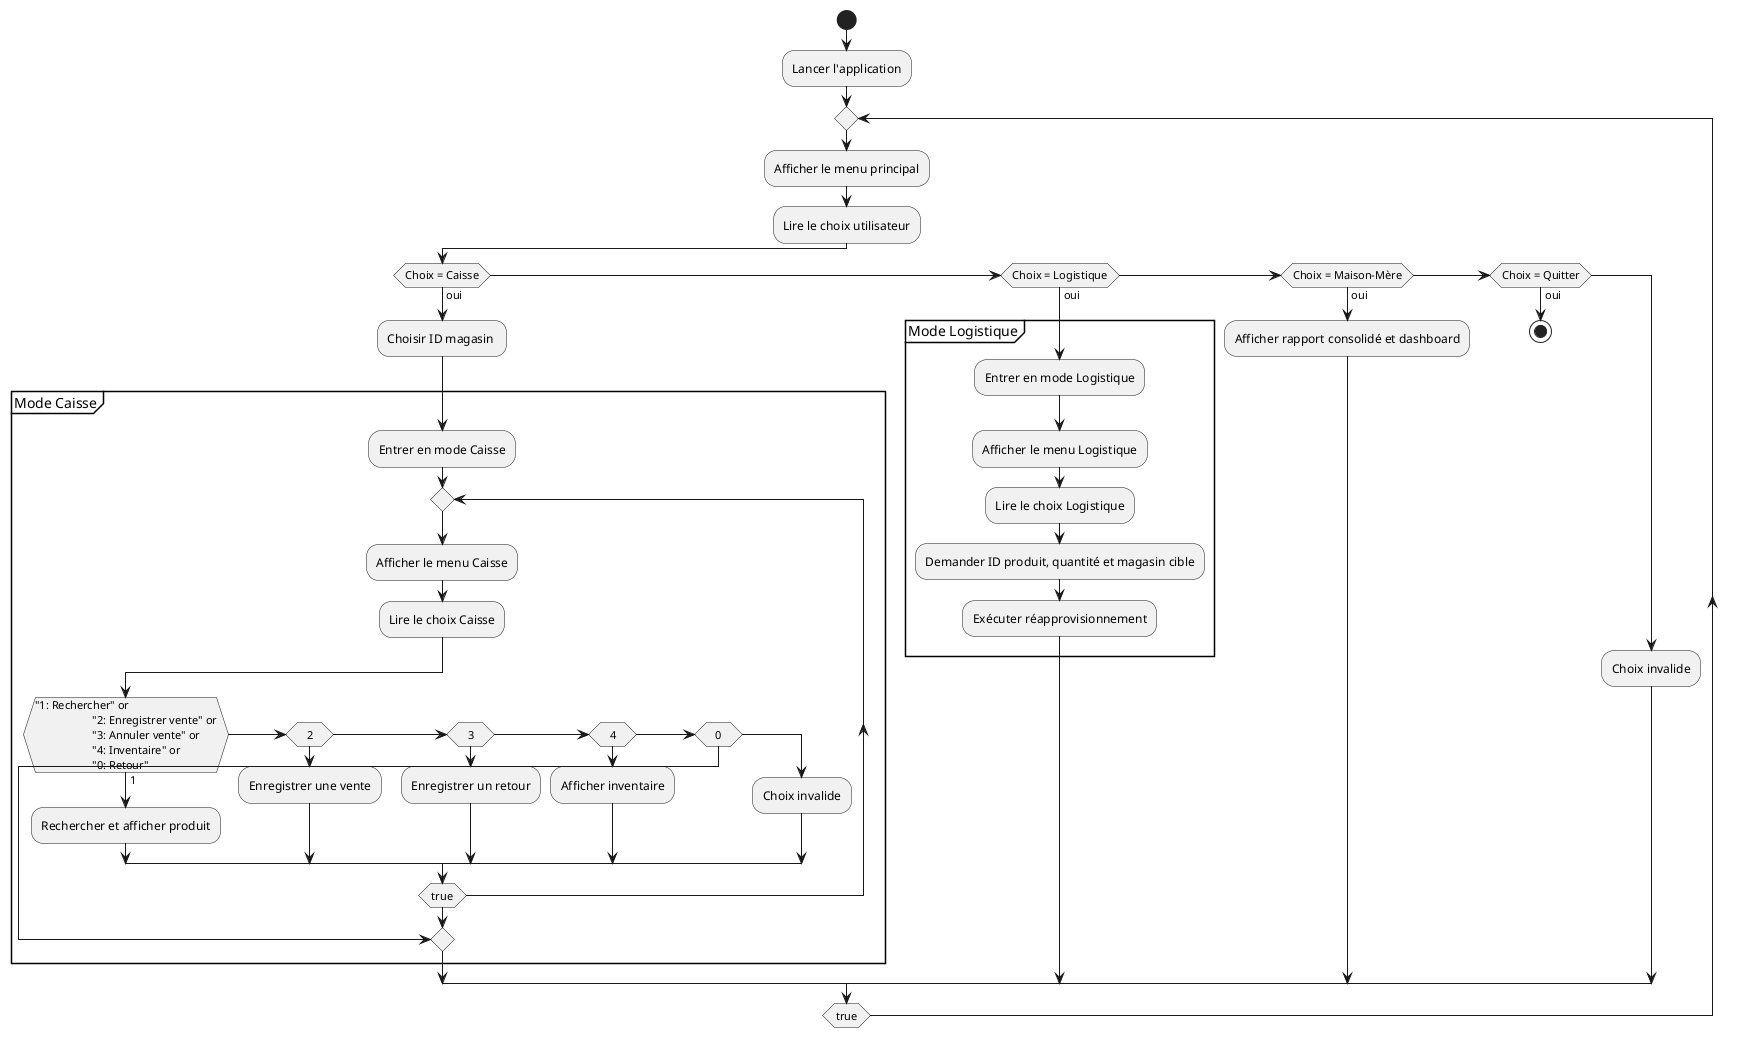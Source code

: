 @startuml
skinparam linetype ortho
start
:Lancer l'application;

repeat
    :Afficher le menu principal;
    :Lire le choix utilisateur;

    if (Choix = Caisse) then (oui)
            :Choisir ID magasin ;
        partition "Mode Caisse" {
           
            :Entrer en mode Caisse;
            repeat
                :Afficher le menu Caisse;
                :Lire le choix Caisse;
                if ("1: Rechercher" or 
                    "2: Enregistrer vente" or
                    "3: Annuler vente" or
                    "4: Inventaire" or
                    "0: Retour") then (1)
                    :Rechercher et afficher produit;
                elseif (2)
                    :Enregistrer une vente;
                elseif (3)
                    :Enregistrer un retour;
                elseif (4)
                    :Afficher inventaire;
                elseif (0)
                    break
                else
                    :Choix invalide;
                endif
                
            repeat while (true)
        }

    elseif (Choix = Logistique) then (oui)
        partition "Mode Logistique" {
                :Entrer en mode Logistique;
                :Afficher le menu Logistique;
                :Lire le choix Logistique;
                :Demander ID produit, quantité et magasin cible;
                :Exécuter réapprovisionnement;
        }
    elseif (Choix = Maison-Mère) then (oui)
        :Afficher rapport consolidé et dashboard;
    elseif (Choix = Quitter) then (oui)
        stop
    else
        :Choix invalide;
    endif

repeat while (true)
@enduml